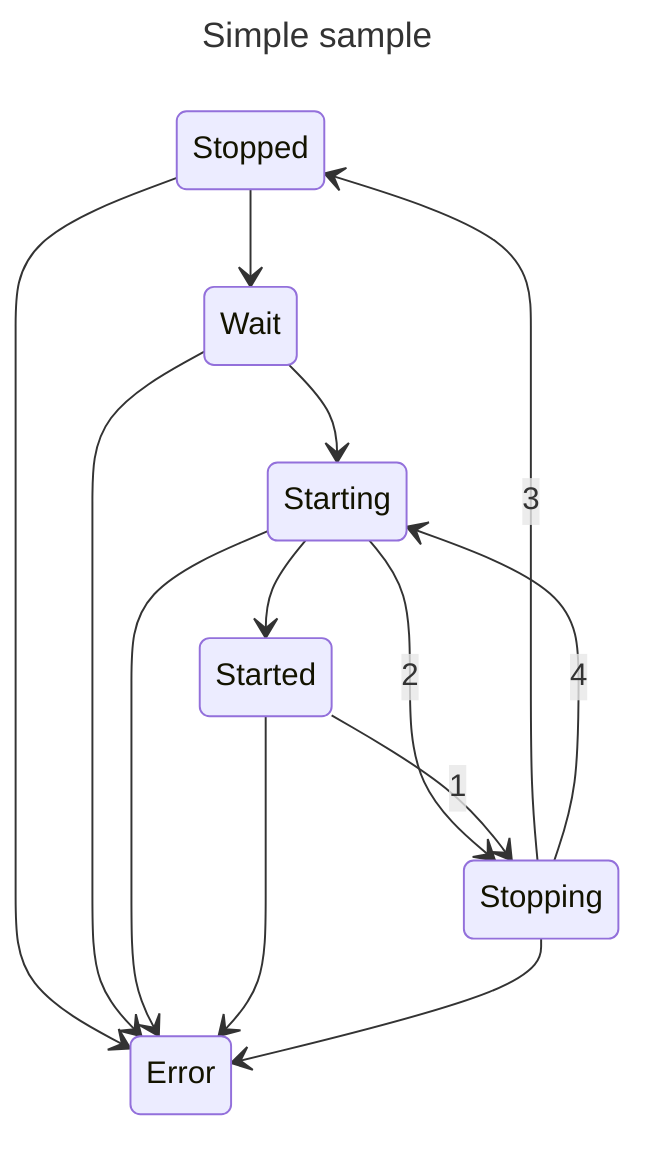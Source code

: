 ---
title: Simple sample
---
stateDiagram-v2
    Stopped --> Wait
    Stopped --> Error

    Wait --> Starting
    Wait --> Error

    Starting --> Started
    Starting --> Stopping : 2
    Starting --> Error

    Started --> Stopping : 1
    Started --> Error

    Stopping --> Stopped : 3
    Stopping --> Error
    Stopping --> Starting: 4